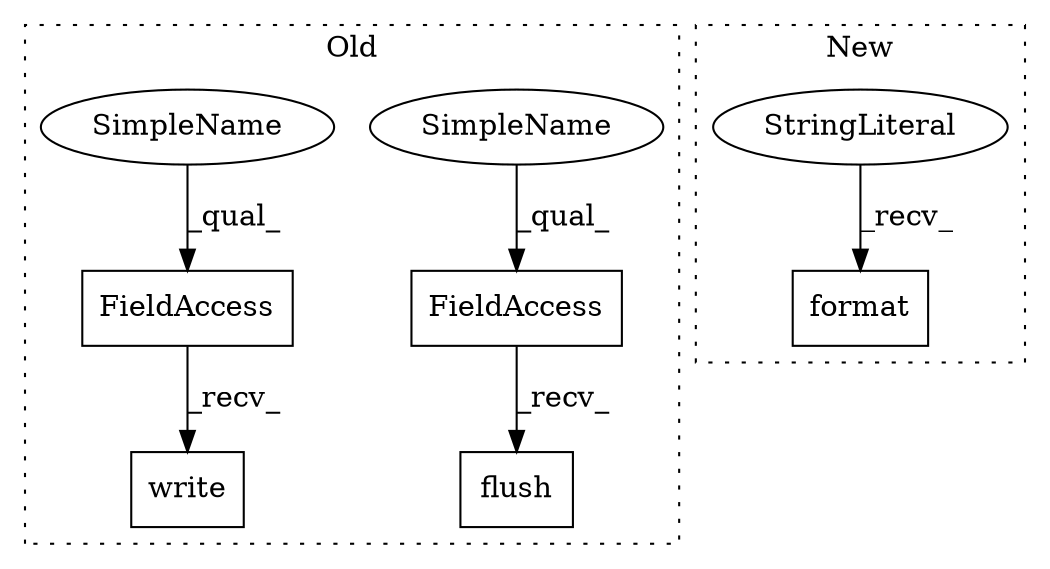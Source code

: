 digraph G {
subgraph cluster0 {
1 [label="flush" a="32" s="6601" l="7" shape="box"];
4 [label="FieldAccess" a="22" s="6590" l="10" shape="box"];
5 [label="FieldAccess" a="22" s="5810" l="10" shape="box"];
6 [label="write" a="32" s="5821,5854" l="6,1" shape="box"];
7 [label="SimpleName" a="42" s="6590" l="3" shape="ellipse"];
8 [label="SimpleName" a="42" s="5810" l="3" shape="ellipse"];
label = "Old";
style="dotted";
}
subgraph cluster1 {
2 [label="format" a="32" s="6782,6795" l="7,1" shape="box"];
3 [label="StringLiteral" a="45" s="6772" l="9" shape="ellipse"];
label = "New";
style="dotted";
}
3 -> 2 [label="_recv_"];
4 -> 1 [label="_recv_"];
5 -> 6 [label="_recv_"];
7 -> 4 [label="_qual_"];
8 -> 5 [label="_qual_"];
}
